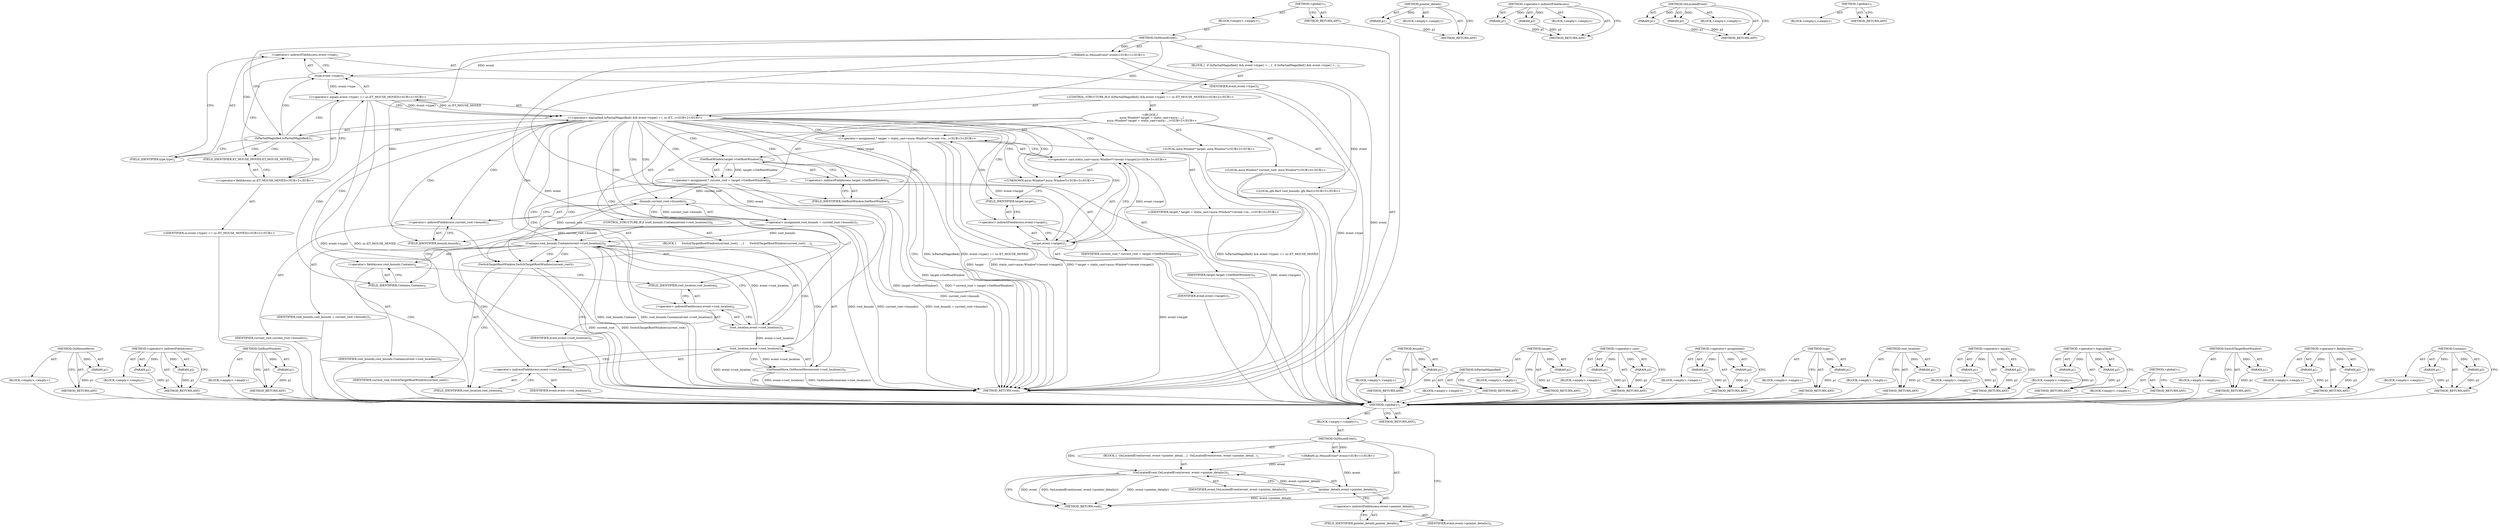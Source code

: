 digraph "&lt;global&gt;" {
vulnerable_146 [label=<(METHOD,OnMouseMove)>];
vulnerable_147 [label=<(PARAM,p1)>];
vulnerable_148 [label=<(BLOCK,&lt;empty&gt;,&lt;empty&gt;)>];
vulnerable_149 [label=<(METHOD_RETURN,ANY)>];
vulnerable_101 [label=<(METHOD,&lt;operator&gt;.indirectFieldAccess)>];
vulnerable_102 [label=<(PARAM,p1)>];
vulnerable_103 [label=<(PARAM,p2)>];
vulnerable_104 [label=<(BLOCK,&lt;empty&gt;,&lt;empty&gt;)>];
vulnerable_105 [label=<(METHOD_RETURN,ANY)>];
vulnerable_125 [label=<(METHOD,GetRootWindow)>];
vulnerable_126 [label=<(PARAM,p1)>];
vulnerable_127 [label=<(BLOCK,&lt;empty&gt;,&lt;empty&gt;)>];
vulnerable_128 [label=<(METHOD_RETURN,ANY)>];
vulnerable_6 [label=<(METHOD,&lt;global&gt;)<SUB>1</SUB>>];
vulnerable_7 [label=<(BLOCK,&lt;empty&gt;,&lt;empty&gt;)<SUB>1</SUB>>];
vulnerable_8 [label=<(METHOD,OnMouseEvent)<SUB>1</SUB>>];
vulnerable_9 [label="<(PARAM,ui::MouseEvent* event)<SUB>1</SUB>>"];
vulnerable_10 [label=<(BLOCK,{
  if (IsPartialMagnified() &amp;&amp; event-&gt;type() =...,{
  if (IsPartialMagnified() &amp;&amp; event-&gt;type() =...)<SUB>1</SUB>>];
vulnerable_11 [label="<(CONTROL_STRUCTURE,IF,if (IsPartialMagnified() &amp;&amp; event-&gt;type() == ui::ET_MOUSE_MOVED))<SUB>2</SUB>>"];
vulnerable_12 [label="<(&lt;operator&gt;.logicalAnd,IsPartialMagnified() &amp;&amp; event-&gt;type() == ui::ET...)<SUB>2</SUB>>"];
vulnerable_13 [label=<(IsPartialMagnified,IsPartialMagnified())<SUB>2</SUB>>];
vulnerable_14 [label="<(&lt;operator&gt;.equals,event-&gt;type() == ui::ET_MOUSE_MOVED)<SUB>2</SUB>>"];
vulnerable_15 [label=<(type,event-&gt;type())<SUB>2</SUB>>];
vulnerable_16 [label=<(&lt;operator&gt;.indirectFieldAccess,event-&gt;type)<SUB>2</SUB>>];
vulnerable_17 [label=<(IDENTIFIER,event,event-&gt;type())<SUB>2</SUB>>];
vulnerable_18 [label=<(FIELD_IDENTIFIER,type,type)<SUB>2</SUB>>];
vulnerable_19 [label="<(&lt;operator&gt;.fieldAccess,ui::ET_MOUSE_MOVED)<SUB>2</SUB>>"];
vulnerable_20 [label="<(IDENTIFIER,ui,event-&gt;type() == ui::ET_MOUSE_MOVED)<SUB>2</SUB>>"];
vulnerable_21 [label=<(FIELD_IDENTIFIER,ET_MOUSE_MOVED,ET_MOUSE_MOVED)<SUB>2</SUB>>];
vulnerable_22 [label="<(BLOCK,{
    aura::Window* target = static_cast&lt;aura::...,{
    aura::Window* target = static_cast&lt;aura::...)<SUB>2</SUB>>"];
vulnerable_23 [label="<(LOCAL,aura.Window* target: aura.Window*)<SUB>3</SUB>>"];
vulnerable_24 [label="<(&lt;operator&gt;.assignment,* target = static_cast&lt;aura::Window*&gt;(event-&gt;ta...)<SUB>3</SUB>>"];
vulnerable_25 [label="<(IDENTIFIER,target,* target = static_cast&lt;aura::Window*&gt;(event-&gt;ta...)<SUB>3</SUB>>"];
vulnerable_26 [label="<(&lt;operator&gt;.cast,static_cast&lt;aura::Window*&gt;(event-&gt;target()))<SUB>3</SUB>>"];
vulnerable_27 [label="<(UNKNOWN,aura::Window*,aura::Window*)<SUB>3</SUB>>"];
vulnerable_28 [label=<(target,event-&gt;target())<SUB>3</SUB>>];
vulnerable_29 [label=<(&lt;operator&gt;.indirectFieldAccess,event-&gt;target)<SUB>3</SUB>>];
vulnerable_30 [label=<(IDENTIFIER,event,event-&gt;target())<SUB>3</SUB>>];
vulnerable_31 [label=<(FIELD_IDENTIFIER,target,target)<SUB>3</SUB>>];
vulnerable_32 [label="<(LOCAL,aura.Window* current_root: aura.Window*)<SUB>4</SUB>>"];
vulnerable_33 [label=<(&lt;operator&gt;.assignment,* current_root = target-&gt;GetRootWindow())<SUB>4</SUB>>];
vulnerable_34 [label=<(IDENTIFIER,current_root,* current_root = target-&gt;GetRootWindow())<SUB>4</SUB>>];
vulnerable_35 [label=<(GetRootWindow,target-&gt;GetRootWindow())<SUB>4</SUB>>];
vulnerable_36 [label=<(&lt;operator&gt;.indirectFieldAccess,target-&gt;GetRootWindow)<SUB>4</SUB>>];
vulnerable_37 [label=<(IDENTIFIER,target,target-&gt;GetRootWindow())<SUB>4</SUB>>];
vulnerable_38 [label=<(FIELD_IDENTIFIER,GetRootWindow,GetRootWindow)<SUB>4</SUB>>];
vulnerable_39 [label="<(LOCAL,gfx.Rect root_bounds: gfx.Rect)<SUB>5</SUB>>"];
vulnerable_40 [label=<(&lt;operator&gt;.assignment,root_bounds = current_root-&gt;bounds())<SUB>5</SUB>>];
vulnerable_41 [label=<(IDENTIFIER,root_bounds,root_bounds = current_root-&gt;bounds())<SUB>5</SUB>>];
vulnerable_42 [label=<(bounds,current_root-&gt;bounds())<SUB>5</SUB>>];
vulnerable_43 [label=<(&lt;operator&gt;.indirectFieldAccess,current_root-&gt;bounds)<SUB>5</SUB>>];
vulnerable_44 [label=<(IDENTIFIER,current_root,current_root-&gt;bounds())<SUB>5</SUB>>];
vulnerable_45 [label=<(FIELD_IDENTIFIER,bounds,bounds)<SUB>5</SUB>>];
vulnerable_46 [label=<(CONTROL_STRUCTURE,IF,if (root_bounds.Contains(event-&gt;root_location())))<SUB>6</SUB>>];
vulnerable_47 [label=<(Contains,root_bounds.Contains(event-&gt;root_location()))<SUB>6</SUB>>];
vulnerable_48 [label=<(&lt;operator&gt;.fieldAccess,root_bounds.Contains)<SUB>6</SUB>>];
vulnerable_49 [label=<(IDENTIFIER,root_bounds,root_bounds.Contains(event-&gt;root_location()))<SUB>6</SUB>>];
vulnerable_50 [label=<(FIELD_IDENTIFIER,Contains,Contains)<SUB>6</SUB>>];
vulnerable_51 [label=<(root_location,event-&gt;root_location())<SUB>6</SUB>>];
vulnerable_52 [label=<(&lt;operator&gt;.indirectFieldAccess,event-&gt;root_location)<SUB>6</SUB>>];
vulnerable_53 [label=<(IDENTIFIER,event,event-&gt;root_location())<SUB>6</SUB>>];
vulnerable_54 [label=<(FIELD_IDENTIFIER,root_location,root_location)<SUB>6</SUB>>];
vulnerable_55 [label=<(BLOCK,{
      SwitchTargetRootWindow(current_root);
 ...,{
      SwitchTargetRootWindow(current_root);
 ...)<SUB>6</SUB>>];
vulnerable_56 [label=<(SwitchTargetRootWindow,SwitchTargetRootWindow(current_root))<SUB>7</SUB>>];
vulnerable_57 [label=<(IDENTIFIER,current_root,SwitchTargetRootWindow(current_root))<SUB>7</SUB>>];
vulnerable_58 [label=<(OnMouseMove,OnMouseMove(event-&gt;root_location()))<SUB>8</SUB>>];
vulnerable_59 [label=<(root_location,event-&gt;root_location())<SUB>8</SUB>>];
vulnerable_60 [label=<(&lt;operator&gt;.indirectFieldAccess,event-&gt;root_location)<SUB>8</SUB>>];
vulnerable_61 [label=<(IDENTIFIER,event,event-&gt;root_location())<SUB>8</SUB>>];
vulnerable_62 [label=<(FIELD_IDENTIFIER,root_location,root_location)<SUB>8</SUB>>];
vulnerable_63 [label=<(METHOD_RETURN,void)<SUB>1</SUB>>];
vulnerable_65 [label=<(METHOD_RETURN,ANY)<SUB>1</SUB>>];
vulnerable_129 [label=<(METHOD,bounds)>];
vulnerable_130 [label=<(PARAM,p1)>];
vulnerable_131 [label=<(BLOCK,&lt;empty&gt;,&lt;empty&gt;)>];
vulnerable_132 [label=<(METHOD_RETURN,ANY)>];
vulnerable_89 [label=<(METHOD,IsPartialMagnified)>];
vulnerable_90 [label=<(BLOCK,&lt;empty&gt;,&lt;empty&gt;)>];
vulnerable_91 [label=<(METHOD_RETURN,ANY)>];
vulnerable_121 [label=<(METHOD,target)>];
vulnerable_122 [label=<(PARAM,p1)>];
vulnerable_123 [label=<(BLOCK,&lt;empty&gt;,&lt;empty&gt;)>];
vulnerable_124 [label=<(METHOD_RETURN,ANY)>];
vulnerable_116 [label=<(METHOD,&lt;operator&gt;.cast)>];
vulnerable_117 [label=<(PARAM,p1)>];
vulnerable_118 [label=<(PARAM,p2)>];
vulnerable_119 [label=<(BLOCK,&lt;empty&gt;,&lt;empty&gt;)>];
vulnerable_120 [label=<(METHOD_RETURN,ANY)>];
vulnerable_111 [label=<(METHOD,&lt;operator&gt;.assignment)>];
vulnerable_112 [label=<(PARAM,p1)>];
vulnerable_113 [label=<(PARAM,p2)>];
vulnerable_114 [label=<(BLOCK,&lt;empty&gt;,&lt;empty&gt;)>];
vulnerable_115 [label=<(METHOD_RETURN,ANY)>];
vulnerable_97 [label=<(METHOD,type)>];
vulnerable_98 [label=<(PARAM,p1)>];
vulnerable_99 [label=<(BLOCK,&lt;empty&gt;,&lt;empty&gt;)>];
vulnerable_100 [label=<(METHOD_RETURN,ANY)>];
vulnerable_138 [label=<(METHOD,root_location)>];
vulnerable_139 [label=<(PARAM,p1)>];
vulnerable_140 [label=<(BLOCK,&lt;empty&gt;,&lt;empty&gt;)>];
vulnerable_141 [label=<(METHOD_RETURN,ANY)>];
vulnerable_92 [label=<(METHOD,&lt;operator&gt;.equals)>];
vulnerable_93 [label=<(PARAM,p1)>];
vulnerable_94 [label=<(PARAM,p2)>];
vulnerable_95 [label=<(BLOCK,&lt;empty&gt;,&lt;empty&gt;)>];
vulnerable_96 [label=<(METHOD_RETURN,ANY)>];
vulnerable_84 [label=<(METHOD,&lt;operator&gt;.logicalAnd)>];
vulnerable_85 [label=<(PARAM,p1)>];
vulnerable_86 [label=<(PARAM,p2)>];
vulnerable_87 [label=<(BLOCK,&lt;empty&gt;,&lt;empty&gt;)>];
vulnerable_88 [label=<(METHOD_RETURN,ANY)>];
vulnerable_78 [label=<(METHOD,&lt;global&gt;)<SUB>1</SUB>>];
vulnerable_79 [label=<(BLOCK,&lt;empty&gt;,&lt;empty&gt;)>];
vulnerable_80 [label=<(METHOD_RETURN,ANY)>];
vulnerable_142 [label=<(METHOD,SwitchTargetRootWindow)>];
vulnerable_143 [label=<(PARAM,p1)>];
vulnerable_144 [label=<(BLOCK,&lt;empty&gt;,&lt;empty&gt;)>];
vulnerable_145 [label=<(METHOD_RETURN,ANY)>];
vulnerable_106 [label=<(METHOD,&lt;operator&gt;.fieldAccess)>];
vulnerable_107 [label=<(PARAM,p1)>];
vulnerable_108 [label=<(PARAM,p2)>];
vulnerable_109 [label=<(BLOCK,&lt;empty&gt;,&lt;empty&gt;)>];
vulnerable_110 [label=<(METHOD_RETURN,ANY)>];
vulnerable_133 [label=<(METHOD,Contains)>];
vulnerable_134 [label=<(PARAM,p1)>];
vulnerable_135 [label=<(PARAM,p2)>];
vulnerable_136 [label=<(BLOCK,&lt;empty&gt;,&lt;empty&gt;)>];
vulnerable_137 [label=<(METHOD_RETURN,ANY)>];
fixed_6 [label=<(METHOD,&lt;global&gt;)<SUB>1</SUB>>];
fixed_7 [label=<(BLOCK,&lt;empty&gt;,&lt;empty&gt;)<SUB>1</SUB>>];
fixed_8 [label=<(METHOD,OnMouseEvent)<SUB>1</SUB>>];
fixed_9 [label="<(PARAM,ui::MouseEvent* event)<SUB>1</SUB>>"];
fixed_10 [label=<(BLOCK,{
  OnLocatedEvent(event, event-&gt;pointer_detail...,{
  OnLocatedEvent(event, event-&gt;pointer_detail...)<SUB>1</SUB>>];
fixed_11 [label=<(OnLocatedEvent,OnLocatedEvent(event, event-&gt;pointer_details()))<SUB>2</SUB>>];
fixed_12 [label=<(IDENTIFIER,event,OnLocatedEvent(event, event-&gt;pointer_details()))<SUB>2</SUB>>];
fixed_13 [label=<(pointer_details,event-&gt;pointer_details())<SUB>2</SUB>>];
fixed_14 [label=<(&lt;operator&gt;.indirectFieldAccess,event-&gt;pointer_details)<SUB>2</SUB>>];
fixed_15 [label=<(IDENTIFIER,event,event-&gt;pointer_details())<SUB>2</SUB>>];
fixed_16 [label=<(FIELD_IDENTIFIER,pointer_details,pointer_details)<SUB>2</SUB>>];
fixed_17 [label=<(METHOD_RETURN,void)<SUB>1</SUB>>];
fixed_19 [label=<(METHOD_RETURN,ANY)<SUB>1</SUB>>];
fixed_39 [label=<(METHOD,pointer_details)>];
fixed_40 [label=<(PARAM,p1)>];
fixed_41 [label=<(BLOCK,&lt;empty&gt;,&lt;empty&gt;)>];
fixed_42 [label=<(METHOD_RETURN,ANY)>];
fixed_43 [label=<(METHOD,&lt;operator&gt;.indirectFieldAccess)>];
fixed_44 [label=<(PARAM,p1)>];
fixed_45 [label=<(PARAM,p2)>];
fixed_46 [label=<(BLOCK,&lt;empty&gt;,&lt;empty&gt;)>];
fixed_47 [label=<(METHOD_RETURN,ANY)>];
fixed_34 [label=<(METHOD,OnLocatedEvent)>];
fixed_35 [label=<(PARAM,p1)>];
fixed_36 [label=<(PARAM,p2)>];
fixed_37 [label=<(BLOCK,&lt;empty&gt;,&lt;empty&gt;)>];
fixed_38 [label=<(METHOD_RETURN,ANY)>];
fixed_28 [label=<(METHOD,&lt;global&gt;)<SUB>1</SUB>>];
fixed_29 [label=<(BLOCK,&lt;empty&gt;,&lt;empty&gt;)>];
fixed_30 [label=<(METHOD_RETURN,ANY)>];
vulnerable_146 -> vulnerable_147  [key=0, label="AST: "];
vulnerable_146 -> vulnerable_147  [key=1, label="DDG: "];
vulnerable_146 -> vulnerable_148  [key=0, label="AST: "];
vulnerable_146 -> vulnerable_149  [key=0, label="AST: "];
vulnerable_146 -> vulnerable_149  [key=1, label="CFG: "];
vulnerable_147 -> vulnerable_149  [key=0, label="DDG: p1"];
vulnerable_148 -> fixed_6  [key=0];
vulnerable_149 -> fixed_6  [key=0];
vulnerable_101 -> vulnerable_102  [key=0, label="AST: "];
vulnerable_101 -> vulnerable_102  [key=1, label="DDG: "];
vulnerable_101 -> vulnerable_104  [key=0, label="AST: "];
vulnerable_101 -> vulnerable_103  [key=0, label="AST: "];
vulnerable_101 -> vulnerable_103  [key=1, label="DDG: "];
vulnerable_101 -> vulnerable_105  [key=0, label="AST: "];
vulnerable_101 -> vulnerable_105  [key=1, label="CFG: "];
vulnerable_102 -> vulnerable_105  [key=0, label="DDG: p1"];
vulnerable_103 -> vulnerable_105  [key=0, label="DDG: p2"];
vulnerable_104 -> fixed_6  [key=0];
vulnerable_105 -> fixed_6  [key=0];
vulnerable_125 -> vulnerable_126  [key=0, label="AST: "];
vulnerable_125 -> vulnerable_126  [key=1, label="DDG: "];
vulnerable_125 -> vulnerable_127  [key=0, label="AST: "];
vulnerable_125 -> vulnerable_128  [key=0, label="AST: "];
vulnerable_125 -> vulnerable_128  [key=1, label="CFG: "];
vulnerable_126 -> vulnerable_128  [key=0, label="DDG: p1"];
vulnerable_127 -> fixed_6  [key=0];
vulnerable_128 -> fixed_6  [key=0];
vulnerable_6 -> vulnerable_7  [key=0, label="AST: "];
vulnerable_6 -> vulnerable_65  [key=0, label="AST: "];
vulnerable_6 -> vulnerable_65  [key=1, label="CFG: "];
vulnerable_7 -> vulnerable_8  [key=0, label="AST: "];
vulnerable_8 -> vulnerable_9  [key=0, label="AST: "];
vulnerable_8 -> vulnerable_9  [key=1, label="DDG: "];
vulnerable_8 -> vulnerable_10  [key=0, label="AST: "];
vulnerable_8 -> vulnerable_63  [key=0, label="AST: "];
vulnerable_8 -> vulnerable_13  [key=0, label="CFG: "];
vulnerable_8 -> vulnerable_12  [key=0, label="DDG: "];
vulnerable_8 -> vulnerable_56  [key=0, label="DDG: "];
vulnerable_9 -> vulnerable_63  [key=0, label="DDG: event"];
vulnerable_9 -> vulnerable_15  [key=0, label="DDG: event"];
vulnerable_9 -> vulnerable_28  [key=0, label="DDG: event"];
vulnerable_9 -> vulnerable_51  [key=0, label="DDG: event"];
vulnerable_9 -> vulnerable_59  [key=0, label="DDG: event"];
vulnerable_10 -> vulnerable_11  [key=0, label="AST: "];
vulnerable_11 -> vulnerable_12  [key=0, label="AST: "];
vulnerable_11 -> vulnerable_22  [key=0, label="AST: "];
vulnerable_12 -> vulnerable_13  [key=0, label="AST: "];
vulnerable_12 -> vulnerable_14  [key=0, label="AST: "];
vulnerable_12 -> vulnerable_63  [key=0, label="CFG: "];
vulnerable_12 -> vulnerable_63  [key=1, label="DDG: IsPartialMagnified()"];
vulnerable_12 -> vulnerable_63  [key=2, label="DDG: event-&gt;type() == ui::ET_MOUSE_MOVED"];
vulnerable_12 -> vulnerable_63  [key=3, label="DDG: IsPartialMagnified() &amp;&amp; event-&gt;type() == ui::ET_MOUSE_MOVED"];
vulnerable_12 -> vulnerable_27  [key=0, label="CFG: "];
vulnerable_12 -> vulnerable_27  [key=1, label="CDG: "];
vulnerable_12 -> vulnerable_24  [key=0, label="CDG: "];
vulnerable_12 -> vulnerable_47  [key=0, label="CDG: "];
vulnerable_12 -> vulnerable_48  [key=0, label="CDG: "];
vulnerable_12 -> vulnerable_33  [key=0, label="CDG: "];
vulnerable_12 -> vulnerable_26  [key=0, label="CDG: "];
vulnerable_12 -> vulnerable_42  [key=0, label="CDG: "];
vulnerable_12 -> vulnerable_51  [key=0, label="CDG: "];
vulnerable_12 -> vulnerable_28  [key=0, label="CDG: "];
vulnerable_12 -> vulnerable_36  [key=0, label="CDG: "];
vulnerable_12 -> vulnerable_52  [key=0, label="CDG: "];
vulnerable_12 -> vulnerable_38  [key=0, label="CDG: "];
vulnerable_12 -> vulnerable_45  [key=0, label="CDG: "];
vulnerable_12 -> vulnerable_40  [key=0, label="CDG: "];
vulnerable_12 -> vulnerable_29  [key=0, label="CDG: "];
vulnerable_12 -> vulnerable_50  [key=0, label="CDG: "];
vulnerable_12 -> vulnerable_35  [key=0, label="CDG: "];
vulnerable_12 -> vulnerable_54  [key=0, label="CDG: "];
vulnerable_12 -> vulnerable_31  [key=0, label="CDG: "];
vulnerable_12 -> vulnerable_43  [key=0, label="CDG: "];
vulnerable_13 -> vulnerable_12  [key=0, label="CFG: "];
vulnerable_13 -> vulnerable_18  [key=0, label="CFG: "];
vulnerable_13 -> vulnerable_18  [key=1, label="CDG: "];
vulnerable_13 -> vulnerable_16  [key=0, label="CDG: "];
vulnerable_13 -> vulnerable_15  [key=0, label="CDG: "];
vulnerable_13 -> vulnerable_21  [key=0, label="CDG: "];
vulnerable_13 -> vulnerable_14  [key=0, label="CDG: "];
vulnerable_13 -> vulnerable_19  [key=0, label="CDG: "];
vulnerable_14 -> vulnerable_15  [key=0, label="AST: "];
vulnerable_14 -> vulnerable_19  [key=0, label="AST: "];
vulnerable_14 -> vulnerable_12  [key=0, label="CFG: "];
vulnerable_14 -> vulnerable_12  [key=1, label="DDG: event-&gt;type()"];
vulnerable_14 -> vulnerable_12  [key=2, label="DDG: ui::ET_MOUSE_MOVED"];
vulnerable_14 -> vulnerable_63  [key=0, label="DDG: event-&gt;type()"];
vulnerable_14 -> vulnerable_63  [key=1, label="DDG: ui::ET_MOUSE_MOVED"];
vulnerable_15 -> vulnerable_16  [key=0, label="AST: "];
vulnerable_15 -> vulnerable_21  [key=0, label="CFG: "];
vulnerable_15 -> vulnerable_63  [key=0, label="DDG: event-&gt;type"];
vulnerable_15 -> vulnerable_14  [key=0, label="DDG: event-&gt;type"];
vulnerable_16 -> vulnerable_17  [key=0, label="AST: "];
vulnerable_16 -> vulnerable_18  [key=0, label="AST: "];
vulnerable_16 -> vulnerable_15  [key=0, label="CFG: "];
vulnerable_17 -> fixed_6  [key=0];
vulnerable_18 -> vulnerable_16  [key=0, label="CFG: "];
vulnerable_19 -> vulnerable_20  [key=0, label="AST: "];
vulnerable_19 -> vulnerable_21  [key=0, label="AST: "];
vulnerable_19 -> vulnerable_14  [key=0, label="CFG: "];
vulnerable_20 -> fixed_6  [key=0];
vulnerable_21 -> vulnerable_19  [key=0, label="CFG: "];
vulnerable_22 -> vulnerable_23  [key=0, label="AST: "];
vulnerable_22 -> vulnerable_24  [key=0, label="AST: "];
vulnerable_22 -> vulnerable_32  [key=0, label="AST: "];
vulnerable_22 -> vulnerable_33  [key=0, label="AST: "];
vulnerable_22 -> vulnerable_39  [key=0, label="AST: "];
vulnerable_22 -> vulnerable_40  [key=0, label="AST: "];
vulnerable_22 -> vulnerable_46  [key=0, label="AST: "];
vulnerable_23 -> fixed_6  [key=0];
vulnerable_24 -> vulnerable_25  [key=0, label="AST: "];
vulnerable_24 -> vulnerable_26  [key=0, label="AST: "];
vulnerable_24 -> vulnerable_38  [key=0, label="CFG: "];
vulnerable_24 -> vulnerable_63  [key=0, label="DDG: target"];
vulnerable_24 -> vulnerable_63  [key=1, label="DDG: static_cast&lt;aura::Window*&gt;(event-&gt;target())"];
vulnerable_24 -> vulnerable_63  [key=2, label="DDG: * target = static_cast&lt;aura::Window*&gt;(event-&gt;target())"];
vulnerable_24 -> vulnerable_35  [key=0, label="DDG: target"];
vulnerable_25 -> fixed_6  [key=0];
vulnerable_26 -> vulnerable_27  [key=0, label="AST: "];
vulnerable_26 -> vulnerable_28  [key=0, label="AST: "];
vulnerable_26 -> vulnerable_24  [key=0, label="CFG: "];
vulnerable_26 -> vulnerable_63  [key=0, label="DDG: event-&gt;target()"];
vulnerable_27 -> vulnerable_31  [key=0, label="CFG: "];
vulnerable_28 -> vulnerable_29  [key=0, label="AST: "];
vulnerable_28 -> vulnerable_26  [key=0, label="CFG: "];
vulnerable_28 -> vulnerable_26  [key=1, label="DDG: event-&gt;target"];
vulnerable_28 -> vulnerable_63  [key=0, label="DDG: event-&gt;target"];
vulnerable_28 -> vulnerable_24  [key=0, label="DDG: event-&gt;target"];
vulnerable_29 -> vulnerable_30  [key=0, label="AST: "];
vulnerable_29 -> vulnerable_31  [key=0, label="AST: "];
vulnerable_29 -> vulnerable_28  [key=0, label="CFG: "];
vulnerable_30 -> fixed_6  [key=0];
vulnerable_31 -> vulnerable_29  [key=0, label="CFG: "];
vulnerable_32 -> fixed_6  [key=0];
vulnerable_33 -> vulnerable_34  [key=0, label="AST: "];
vulnerable_33 -> vulnerable_35  [key=0, label="AST: "];
vulnerable_33 -> vulnerable_45  [key=0, label="CFG: "];
vulnerable_33 -> vulnerable_63  [key=0, label="DDG: target-&gt;GetRootWindow()"];
vulnerable_33 -> vulnerable_63  [key=1, label="DDG: * current_root = target-&gt;GetRootWindow()"];
vulnerable_33 -> vulnerable_42  [key=0, label="DDG: current_root"];
vulnerable_33 -> vulnerable_56  [key=0, label="DDG: current_root"];
vulnerable_34 -> fixed_6  [key=0];
vulnerable_35 -> vulnerable_36  [key=0, label="AST: "];
vulnerable_35 -> vulnerable_33  [key=0, label="CFG: "];
vulnerable_35 -> vulnerable_33  [key=1, label="DDG: target-&gt;GetRootWindow"];
vulnerable_35 -> vulnerable_63  [key=0, label="DDG: target-&gt;GetRootWindow"];
vulnerable_36 -> vulnerable_37  [key=0, label="AST: "];
vulnerable_36 -> vulnerable_38  [key=0, label="AST: "];
vulnerable_36 -> vulnerable_35  [key=0, label="CFG: "];
vulnerable_37 -> fixed_6  [key=0];
vulnerable_38 -> vulnerable_36  [key=0, label="CFG: "];
vulnerable_39 -> fixed_6  [key=0];
vulnerable_40 -> vulnerable_41  [key=0, label="AST: "];
vulnerable_40 -> vulnerable_42  [key=0, label="AST: "];
vulnerable_40 -> vulnerable_50  [key=0, label="CFG: "];
vulnerable_40 -> vulnerable_63  [key=0, label="DDG: root_bounds"];
vulnerable_40 -> vulnerable_63  [key=1, label="DDG: current_root-&gt;bounds()"];
vulnerable_40 -> vulnerable_63  [key=2, label="DDG: root_bounds = current_root-&gt;bounds()"];
vulnerable_40 -> vulnerable_47  [key=0, label="DDG: root_bounds"];
vulnerable_41 -> fixed_6  [key=0];
vulnerable_42 -> vulnerable_43  [key=0, label="AST: "];
vulnerable_42 -> vulnerable_40  [key=0, label="CFG: "];
vulnerable_42 -> vulnerable_40  [key=1, label="DDG: current_root-&gt;bounds"];
vulnerable_42 -> vulnerable_63  [key=0, label="DDG: current_root-&gt;bounds"];
vulnerable_42 -> vulnerable_56  [key=0, label="DDG: current_root-&gt;bounds"];
vulnerable_43 -> vulnerable_44  [key=0, label="AST: "];
vulnerable_43 -> vulnerable_45  [key=0, label="AST: "];
vulnerable_43 -> vulnerable_42  [key=0, label="CFG: "];
vulnerable_44 -> fixed_6  [key=0];
vulnerable_45 -> vulnerable_43  [key=0, label="CFG: "];
vulnerable_46 -> vulnerable_47  [key=0, label="AST: "];
vulnerable_46 -> vulnerable_55  [key=0, label="AST: "];
vulnerable_47 -> vulnerable_48  [key=0, label="AST: "];
vulnerable_47 -> vulnerable_51  [key=0, label="AST: "];
vulnerable_47 -> vulnerable_63  [key=0, label="CFG: "];
vulnerable_47 -> vulnerable_63  [key=1, label="DDG: root_bounds.Contains"];
vulnerable_47 -> vulnerable_63  [key=2, label="DDG: root_bounds.Contains(event-&gt;root_location())"];
vulnerable_47 -> vulnerable_56  [key=0, label="CFG: "];
vulnerable_47 -> vulnerable_56  [key=1, label="CDG: "];
vulnerable_47 -> vulnerable_58  [key=0, label="CDG: "];
vulnerable_47 -> vulnerable_60  [key=0, label="CDG: "];
vulnerable_47 -> vulnerable_59  [key=0, label="CDG: "];
vulnerable_47 -> vulnerable_62  [key=0, label="CDG: "];
vulnerable_48 -> vulnerable_49  [key=0, label="AST: "];
vulnerable_48 -> vulnerable_50  [key=0, label="AST: "];
vulnerable_48 -> vulnerable_54  [key=0, label="CFG: "];
vulnerable_49 -> fixed_6  [key=0];
vulnerable_50 -> vulnerable_48  [key=0, label="CFG: "];
vulnerable_51 -> vulnerable_52  [key=0, label="AST: "];
vulnerable_51 -> vulnerable_47  [key=0, label="CFG: "];
vulnerable_51 -> vulnerable_47  [key=1, label="DDG: event-&gt;root_location"];
vulnerable_51 -> vulnerable_59  [key=0, label="DDG: event-&gt;root_location"];
vulnerable_52 -> vulnerable_53  [key=0, label="AST: "];
vulnerable_52 -> vulnerable_54  [key=0, label="AST: "];
vulnerable_52 -> vulnerable_51  [key=0, label="CFG: "];
vulnerable_53 -> fixed_6  [key=0];
vulnerable_54 -> vulnerable_52  [key=0, label="CFG: "];
vulnerable_55 -> vulnerable_56  [key=0, label="AST: "];
vulnerable_55 -> vulnerable_58  [key=0, label="AST: "];
vulnerable_56 -> vulnerable_57  [key=0, label="AST: "];
vulnerable_56 -> vulnerable_62  [key=0, label="CFG: "];
vulnerable_56 -> vulnerable_63  [key=0, label="DDG: current_root"];
vulnerable_56 -> vulnerable_63  [key=1, label="DDG: SwitchTargetRootWindow(current_root)"];
vulnerable_57 -> fixed_6  [key=0];
vulnerable_58 -> vulnerable_59  [key=0, label="AST: "];
vulnerable_58 -> vulnerable_63  [key=0, label="CFG: "];
vulnerable_58 -> vulnerable_63  [key=1, label="DDG: event-&gt;root_location()"];
vulnerable_58 -> vulnerable_63  [key=2, label="DDG: OnMouseMove(event-&gt;root_location())"];
vulnerable_59 -> vulnerable_60  [key=0, label="AST: "];
vulnerable_59 -> vulnerable_58  [key=0, label="CFG: "];
vulnerable_59 -> vulnerable_58  [key=1, label="DDG: event-&gt;root_location"];
vulnerable_59 -> vulnerable_63  [key=0, label="DDG: event-&gt;root_location"];
vulnerable_60 -> vulnerable_61  [key=0, label="AST: "];
vulnerable_60 -> vulnerable_62  [key=0, label="AST: "];
vulnerable_60 -> vulnerable_59  [key=0, label="CFG: "];
vulnerable_61 -> fixed_6  [key=0];
vulnerable_62 -> vulnerable_60  [key=0, label="CFG: "];
vulnerable_63 -> fixed_6  [key=0];
vulnerable_65 -> fixed_6  [key=0];
vulnerable_129 -> vulnerable_130  [key=0, label="AST: "];
vulnerable_129 -> vulnerable_130  [key=1, label="DDG: "];
vulnerable_129 -> vulnerable_131  [key=0, label="AST: "];
vulnerable_129 -> vulnerable_132  [key=0, label="AST: "];
vulnerable_129 -> vulnerable_132  [key=1, label="CFG: "];
vulnerable_130 -> vulnerable_132  [key=0, label="DDG: p1"];
vulnerable_131 -> fixed_6  [key=0];
vulnerable_132 -> fixed_6  [key=0];
vulnerable_89 -> vulnerable_90  [key=0, label="AST: "];
vulnerable_89 -> vulnerable_91  [key=0, label="AST: "];
vulnerable_89 -> vulnerable_91  [key=1, label="CFG: "];
vulnerable_90 -> fixed_6  [key=0];
vulnerable_91 -> fixed_6  [key=0];
vulnerable_121 -> vulnerable_122  [key=0, label="AST: "];
vulnerable_121 -> vulnerable_122  [key=1, label="DDG: "];
vulnerable_121 -> vulnerable_123  [key=0, label="AST: "];
vulnerable_121 -> vulnerable_124  [key=0, label="AST: "];
vulnerable_121 -> vulnerable_124  [key=1, label="CFG: "];
vulnerable_122 -> vulnerable_124  [key=0, label="DDG: p1"];
vulnerable_123 -> fixed_6  [key=0];
vulnerable_124 -> fixed_6  [key=0];
vulnerable_116 -> vulnerable_117  [key=0, label="AST: "];
vulnerable_116 -> vulnerable_117  [key=1, label="DDG: "];
vulnerable_116 -> vulnerable_119  [key=0, label="AST: "];
vulnerable_116 -> vulnerable_118  [key=0, label="AST: "];
vulnerable_116 -> vulnerable_118  [key=1, label="DDG: "];
vulnerable_116 -> vulnerable_120  [key=0, label="AST: "];
vulnerable_116 -> vulnerable_120  [key=1, label="CFG: "];
vulnerable_117 -> vulnerable_120  [key=0, label="DDG: p1"];
vulnerable_118 -> vulnerable_120  [key=0, label="DDG: p2"];
vulnerable_119 -> fixed_6  [key=0];
vulnerable_120 -> fixed_6  [key=0];
vulnerable_111 -> vulnerable_112  [key=0, label="AST: "];
vulnerable_111 -> vulnerable_112  [key=1, label="DDG: "];
vulnerable_111 -> vulnerable_114  [key=0, label="AST: "];
vulnerable_111 -> vulnerable_113  [key=0, label="AST: "];
vulnerable_111 -> vulnerable_113  [key=1, label="DDG: "];
vulnerable_111 -> vulnerable_115  [key=0, label="AST: "];
vulnerable_111 -> vulnerable_115  [key=1, label="CFG: "];
vulnerable_112 -> vulnerable_115  [key=0, label="DDG: p1"];
vulnerable_113 -> vulnerable_115  [key=0, label="DDG: p2"];
vulnerable_114 -> fixed_6  [key=0];
vulnerable_115 -> fixed_6  [key=0];
vulnerable_97 -> vulnerable_98  [key=0, label="AST: "];
vulnerable_97 -> vulnerable_98  [key=1, label="DDG: "];
vulnerable_97 -> vulnerable_99  [key=0, label="AST: "];
vulnerable_97 -> vulnerable_100  [key=0, label="AST: "];
vulnerable_97 -> vulnerable_100  [key=1, label="CFG: "];
vulnerable_98 -> vulnerable_100  [key=0, label="DDG: p1"];
vulnerable_99 -> fixed_6  [key=0];
vulnerable_100 -> fixed_6  [key=0];
vulnerable_138 -> vulnerable_139  [key=0, label="AST: "];
vulnerable_138 -> vulnerable_139  [key=1, label="DDG: "];
vulnerable_138 -> vulnerable_140  [key=0, label="AST: "];
vulnerable_138 -> vulnerable_141  [key=0, label="AST: "];
vulnerable_138 -> vulnerable_141  [key=1, label="CFG: "];
vulnerable_139 -> vulnerable_141  [key=0, label="DDG: p1"];
vulnerable_140 -> fixed_6  [key=0];
vulnerable_141 -> fixed_6  [key=0];
vulnerable_92 -> vulnerable_93  [key=0, label="AST: "];
vulnerable_92 -> vulnerable_93  [key=1, label="DDG: "];
vulnerable_92 -> vulnerable_95  [key=0, label="AST: "];
vulnerable_92 -> vulnerable_94  [key=0, label="AST: "];
vulnerable_92 -> vulnerable_94  [key=1, label="DDG: "];
vulnerable_92 -> vulnerable_96  [key=0, label="AST: "];
vulnerable_92 -> vulnerable_96  [key=1, label="CFG: "];
vulnerable_93 -> vulnerable_96  [key=0, label="DDG: p1"];
vulnerable_94 -> vulnerable_96  [key=0, label="DDG: p2"];
vulnerable_95 -> fixed_6  [key=0];
vulnerable_96 -> fixed_6  [key=0];
vulnerable_84 -> vulnerable_85  [key=0, label="AST: "];
vulnerable_84 -> vulnerable_85  [key=1, label="DDG: "];
vulnerable_84 -> vulnerable_87  [key=0, label="AST: "];
vulnerable_84 -> vulnerable_86  [key=0, label="AST: "];
vulnerable_84 -> vulnerable_86  [key=1, label="DDG: "];
vulnerable_84 -> vulnerable_88  [key=0, label="AST: "];
vulnerable_84 -> vulnerable_88  [key=1, label="CFG: "];
vulnerable_85 -> vulnerable_88  [key=0, label="DDG: p1"];
vulnerable_86 -> vulnerable_88  [key=0, label="DDG: p2"];
vulnerable_87 -> fixed_6  [key=0];
vulnerable_88 -> fixed_6  [key=0];
vulnerable_78 -> vulnerable_79  [key=0, label="AST: "];
vulnerable_78 -> vulnerable_80  [key=0, label="AST: "];
vulnerable_78 -> vulnerable_80  [key=1, label="CFG: "];
vulnerable_79 -> fixed_6  [key=0];
vulnerable_80 -> fixed_6  [key=0];
vulnerable_142 -> vulnerable_143  [key=0, label="AST: "];
vulnerable_142 -> vulnerable_143  [key=1, label="DDG: "];
vulnerable_142 -> vulnerable_144  [key=0, label="AST: "];
vulnerable_142 -> vulnerable_145  [key=0, label="AST: "];
vulnerable_142 -> vulnerable_145  [key=1, label="CFG: "];
vulnerable_143 -> vulnerable_145  [key=0, label="DDG: p1"];
vulnerable_144 -> fixed_6  [key=0];
vulnerable_145 -> fixed_6  [key=0];
vulnerable_106 -> vulnerable_107  [key=0, label="AST: "];
vulnerable_106 -> vulnerable_107  [key=1, label="DDG: "];
vulnerable_106 -> vulnerable_109  [key=0, label="AST: "];
vulnerable_106 -> vulnerable_108  [key=0, label="AST: "];
vulnerable_106 -> vulnerable_108  [key=1, label="DDG: "];
vulnerable_106 -> vulnerable_110  [key=0, label="AST: "];
vulnerable_106 -> vulnerable_110  [key=1, label="CFG: "];
vulnerable_107 -> vulnerable_110  [key=0, label="DDG: p1"];
vulnerable_108 -> vulnerable_110  [key=0, label="DDG: p2"];
vulnerable_109 -> fixed_6  [key=0];
vulnerable_110 -> fixed_6  [key=0];
vulnerable_133 -> vulnerable_134  [key=0, label="AST: "];
vulnerable_133 -> vulnerable_134  [key=1, label="DDG: "];
vulnerable_133 -> vulnerable_136  [key=0, label="AST: "];
vulnerable_133 -> vulnerable_135  [key=0, label="AST: "];
vulnerable_133 -> vulnerable_135  [key=1, label="DDG: "];
vulnerable_133 -> vulnerable_137  [key=0, label="AST: "];
vulnerable_133 -> vulnerable_137  [key=1, label="CFG: "];
vulnerable_134 -> vulnerable_137  [key=0, label="DDG: p1"];
vulnerable_135 -> vulnerable_137  [key=0, label="DDG: p2"];
vulnerable_136 -> fixed_6  [key=0];
vulnerable_137 -> fixed_6  [key=0];
fixed_6 -> fixed_7  [key=0, label="AST: "];
fixed_6 -> fixed_19  [key=0, label="AST: "];
fixed_6 -> fixed_19  [key=1, label="CFG: "];
fixed_7 -> fixed_8  [key=0, label="AST: "];
fixed_8 -> fixed_9  [key=0, label="AST: "];
fixed_8 -> fixed_9  [key=1, label="DDG: "];
fixed_8 -> fixed_10  [key=0, label="AST: "];
fixed_8 -> fixed_17  [key=0, label="AST: "];
fixed_8 -> fixed_16  [key=0, label="CFG: "];
fixed_8 -> fixed_11  [key=0, label="DDG: "];
fixed_9 -> fixed_11  [key=0, label="DDG: event"];
fixed_9 -> fixed_13  [key=0, label="DDG: event"];
fixed_10 -> fixed_11  [key=0, label="AST: "];
fixed_11 -> fixed_12  [key=0, label="AST: "];
fixed_11 -> fixed_13  [key=0, label="AST: "];
fixed_11 -> fixed_17  [key=0, label="CFG: "];
fixed_11 -> fixed_17  [key=1, label="DDG: event"];
fixed_11 -> fixed_17  [key=2, label="DDG: event-&gt;pointer_details()"];
fixed_11 -> fixed_17  [key=3, label="DDG: OnLocatedEvent(event, event-&gt;pointer_details())"];
fixed_13 -> fixed_14  [key=0, label="AST: "];
fixed_13 -> fixed_11  [key=0, label="CFG: "];
fixed_13 -> fixed_11  [key=1, label="DDG: event-&gt;pointer_details"];
fixed_13 -> fixed_17  [key=0, label="DDG: event-&gt;pointer_details"];
fixed_14 -> fixed_15  [key=0, label="AST: "];
fixed_14 -> fixed_16  [key=0, label="AST: "];
fixed_14 -> fixed_13  [key=0, label="CFG: "];
fixed_16 -> fixed_14  [key=0, label="CFG: "];
fixed_39 -> fixed_40  [key=0, label="AST: "];
fixed_39 -> fixed_40  [key=1, label="DDG: "];
fixed_39 -> fixed_41  [key=0, label="AST: "];
fixed_39 -> fixed_42  [key=0, label="AST: "];
fixed_39 -> fixed_42  [key=1, label="CFG: "];
fixed_40 -> fixed_42  [key=0, label="DDG: p1"];
fixed_43 -> fixed_44  [key=0, label="AST: "];
fixed_43 -> fixed_44  [key=1, label="DDG: "];
fixed_43 -> fixed_46  [key=0, label="AST: "];
fixed_43 -> fixed_45  [key=0, label="AST: "];
fixed_43 -> fixed_45  [key=1, label="DDG: "];
fixed_43 -> fixed_47  [key=0, label="AST: "];
fixed_43 -> fixed_47  [key=1, label="CFG: "];
fixed_44 -> fixed_47  [key=0, label="DDG: p1"];
fixed_45 -> fixed_47  [key=0, label="DDG: p2"];
fixed_34 -> fixed_35  [key=0, label="AST: "];
fixed_34 -> fixed_35  [key=1, label="DDG: "];
fixed_34 -> fixed_37  [key=0, label="AST: "];
fixed_34 -> fixed_36  [key=0, label="AST: "];
fixed_34 -> fixed_36  [key=1, label="DDG: "];
fixed_34 -> fixed_38  [key=0, label="AST: "];
fixed_34 -> fixed_38  [key=1, label="CFG: "];
fixed_35 -> fixed_38  [key=0, label="DDG: p1"];
fixed_36 -> fixed_38  [key=0, label="DDG: p2"];
fixed_28 -> fixed_29  [key=0, label="AST: "];
fixed_28 -> fixed_30  [key=0, label="AST: "];
fixed_28 -> fixed_30  [key=1, label="CFG: "];
}
